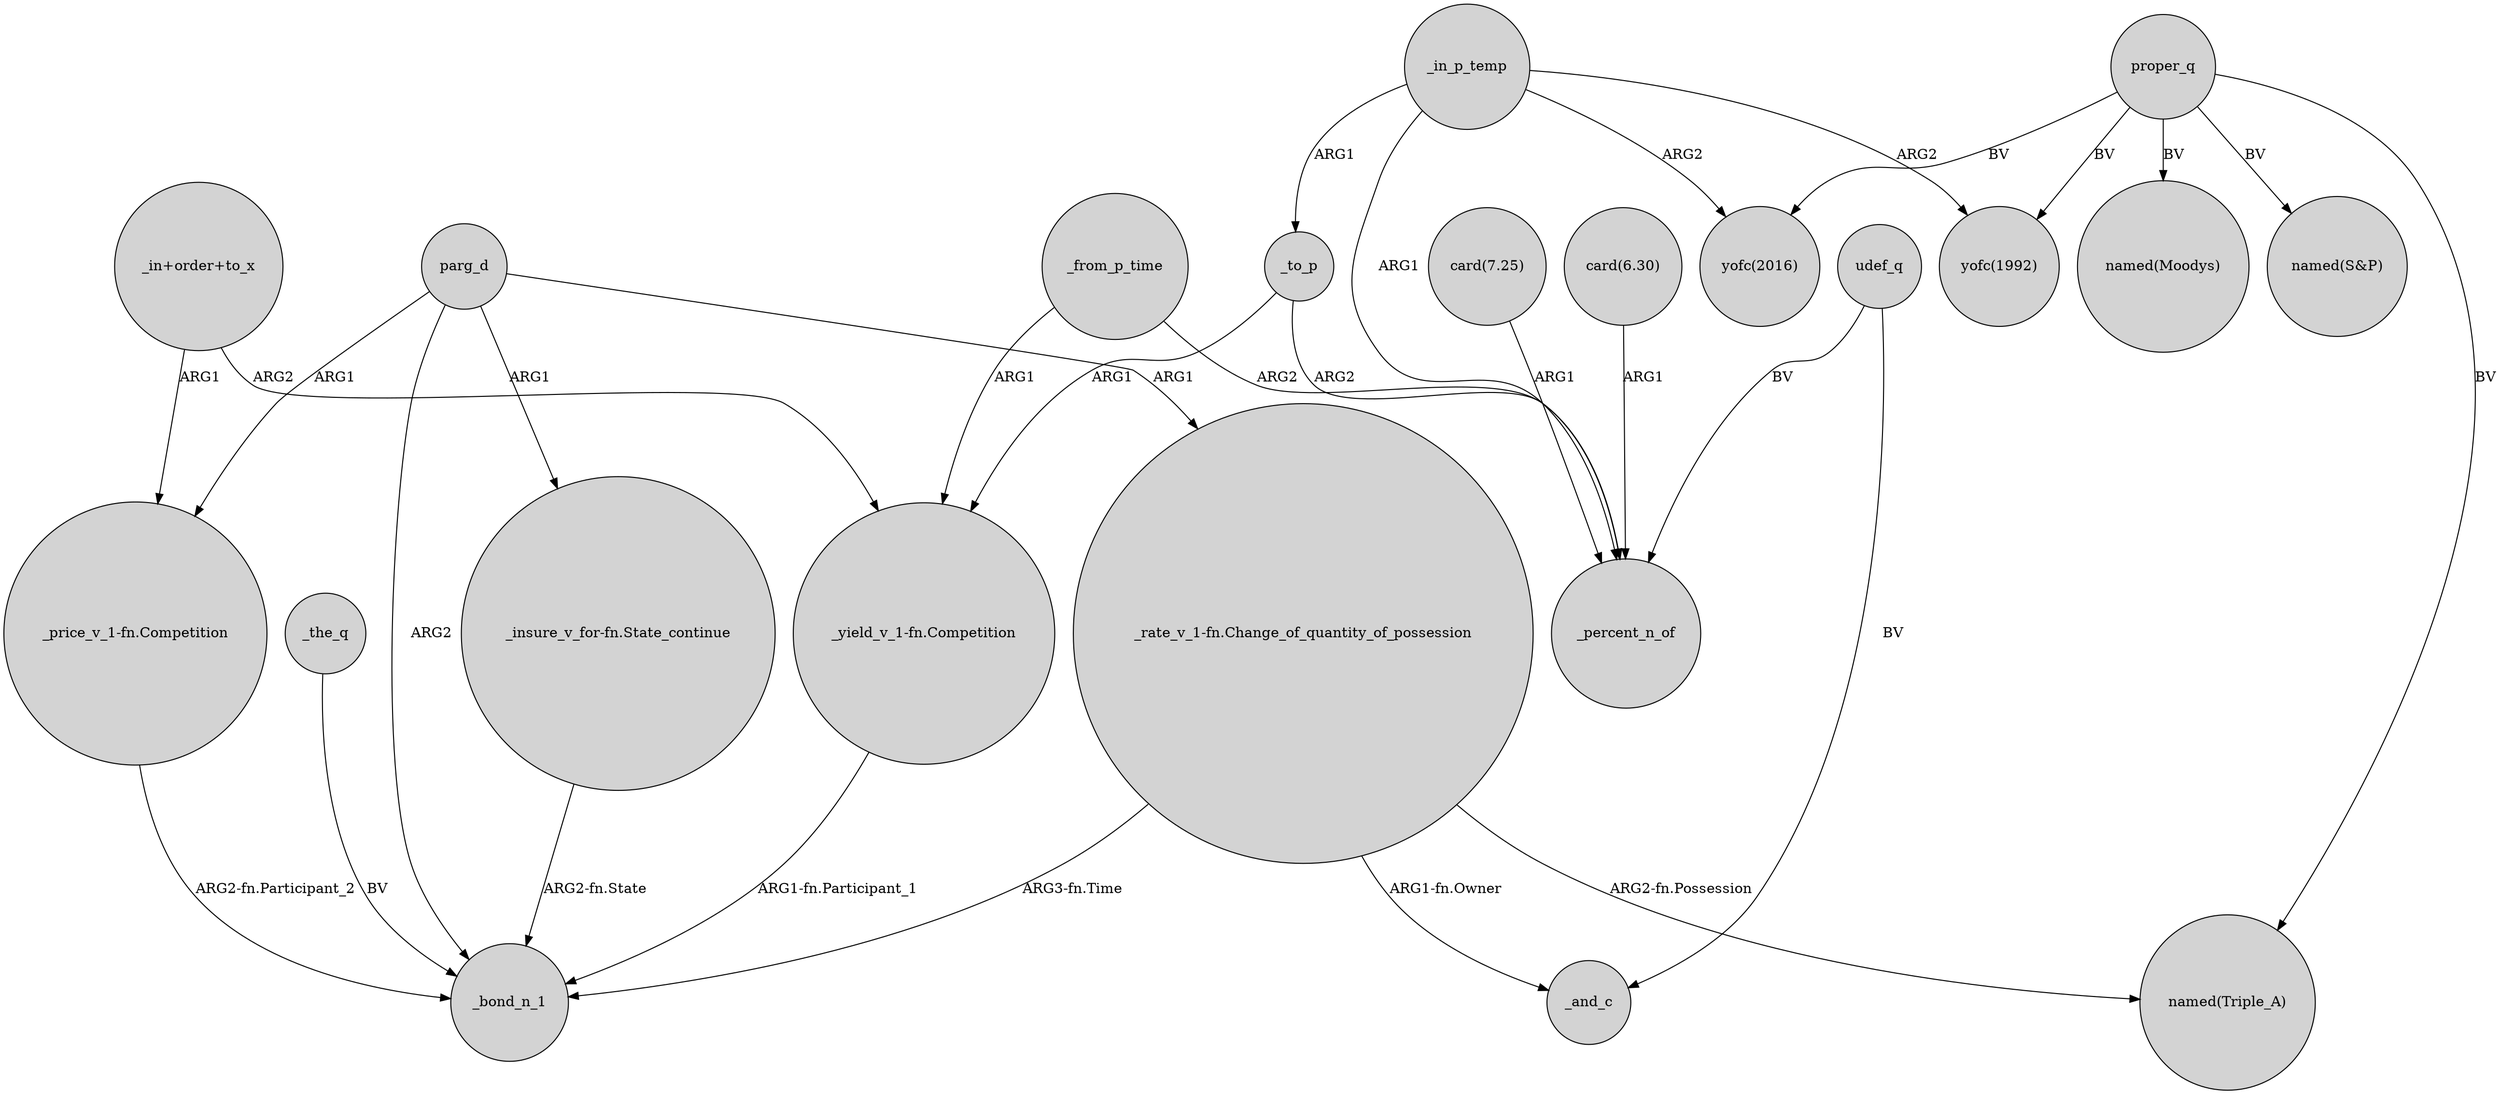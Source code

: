 digraph {
	node [shape=circle style=filled]
	parg_d -> _bond_n_1 [label=ARG2]
	_in_p_temp -> _to_p [label=ARG1]
	_to_p -> "_yield_v_1-fn.Competition" [label=ARG1]
	proper_q -> "named(Moodys)" [label=BV]
	proper_q -> "yofc(2016)" [label=BV]
	"_price_v_1-fn.Competition" -> _bond_n_1 [label="ARG2-fn.Participant_2"]
	proper_q -> "named(S&P)" [label=BV]
	_to_p -> _percent_n_of [label=ARG2]
	udef_q -> _and_c [label=BV]
	"_rate_v_1-fn.Change_of_quantity_of_possession" -> "named(Triple_A)" [label="ARG2-fn.Possession"]
	_in_p_temp -> "yofc(2016)" [label=ARG2]
	"_in+order+to_x" -> "_price_v_1-fn.Competition" [label=ARG1]
	_from_p_time -> _percent_n_of [label=ARG2]
	"_insure_v_for-fn.State_continue" -> _bond_n_1 [label="ARG2-fn.State"]
	"card(7.25)" -> _percent_n_of [label=ARG1]
	"_in+order+to_x" -> "_yield_v_1-fn.Competition" [label=ARG2]
	"_yield_v_1-fn.Competition" -> _bond_n_1 [label="ARG1-fn.Participant_1"]
	udef_q -> _percent_n_of [label=BV]
	"card(6.30)" -> _percent_n_of [label=ARG1]
	proper_q -> "yofc(1992)" [label=BV]
	_in_p_temp -> "yofc(1992)" [label=ARG2]
	parg_d -> "_insure_v_for-fn.State_continue" [label=ARG1]
	"_rate_v_1-fn.Change_of_quantity_of_possession" -> _bond_n_1 [label="ARG3-fn.Time"]
	parg_d -> "_rate_v_1-fn.Change_of_quantity_of_possession" [label=ARG1]
	proper_q -> "named(Triple_A)" [label=BV]
	_from_p_time -> "_yield_v_1-fn.Competition" [label=ARG1]
	_in_p_temp -> _percent_n_of [label=ARG1]
	parg_d -> "_price_v_1-fn.Competition" [label=ARG1]
	_the_q -> _bond_n_1 [label=BV]
	"_rate_v_1-fn.Change_of_quantity_of_possession" -> _and_c [label="ARG1-fn.Owner"]
}
